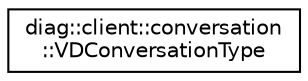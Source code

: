 digraph "Graphical Class Hierarchy"
{
 // LATEX_PDF_SIZE
  edge [fontname="Helvetica",fontsize="10",labelfontname="Helvetica",labelfontsize="10"];
  node [fontname="Helvetica",fontsize="10",shape=record];
  rankdir="LR";
  Node0 [label="diag::client::conversation\l::VDConversationType",height=0.2,width=0.4,color="black", fillcolor="white", style="filled",URL="$structdiag_1_1client_1_1conversation_1_1VDConversationType.html",tooltip="Structure containing VD conversation type."];
}
